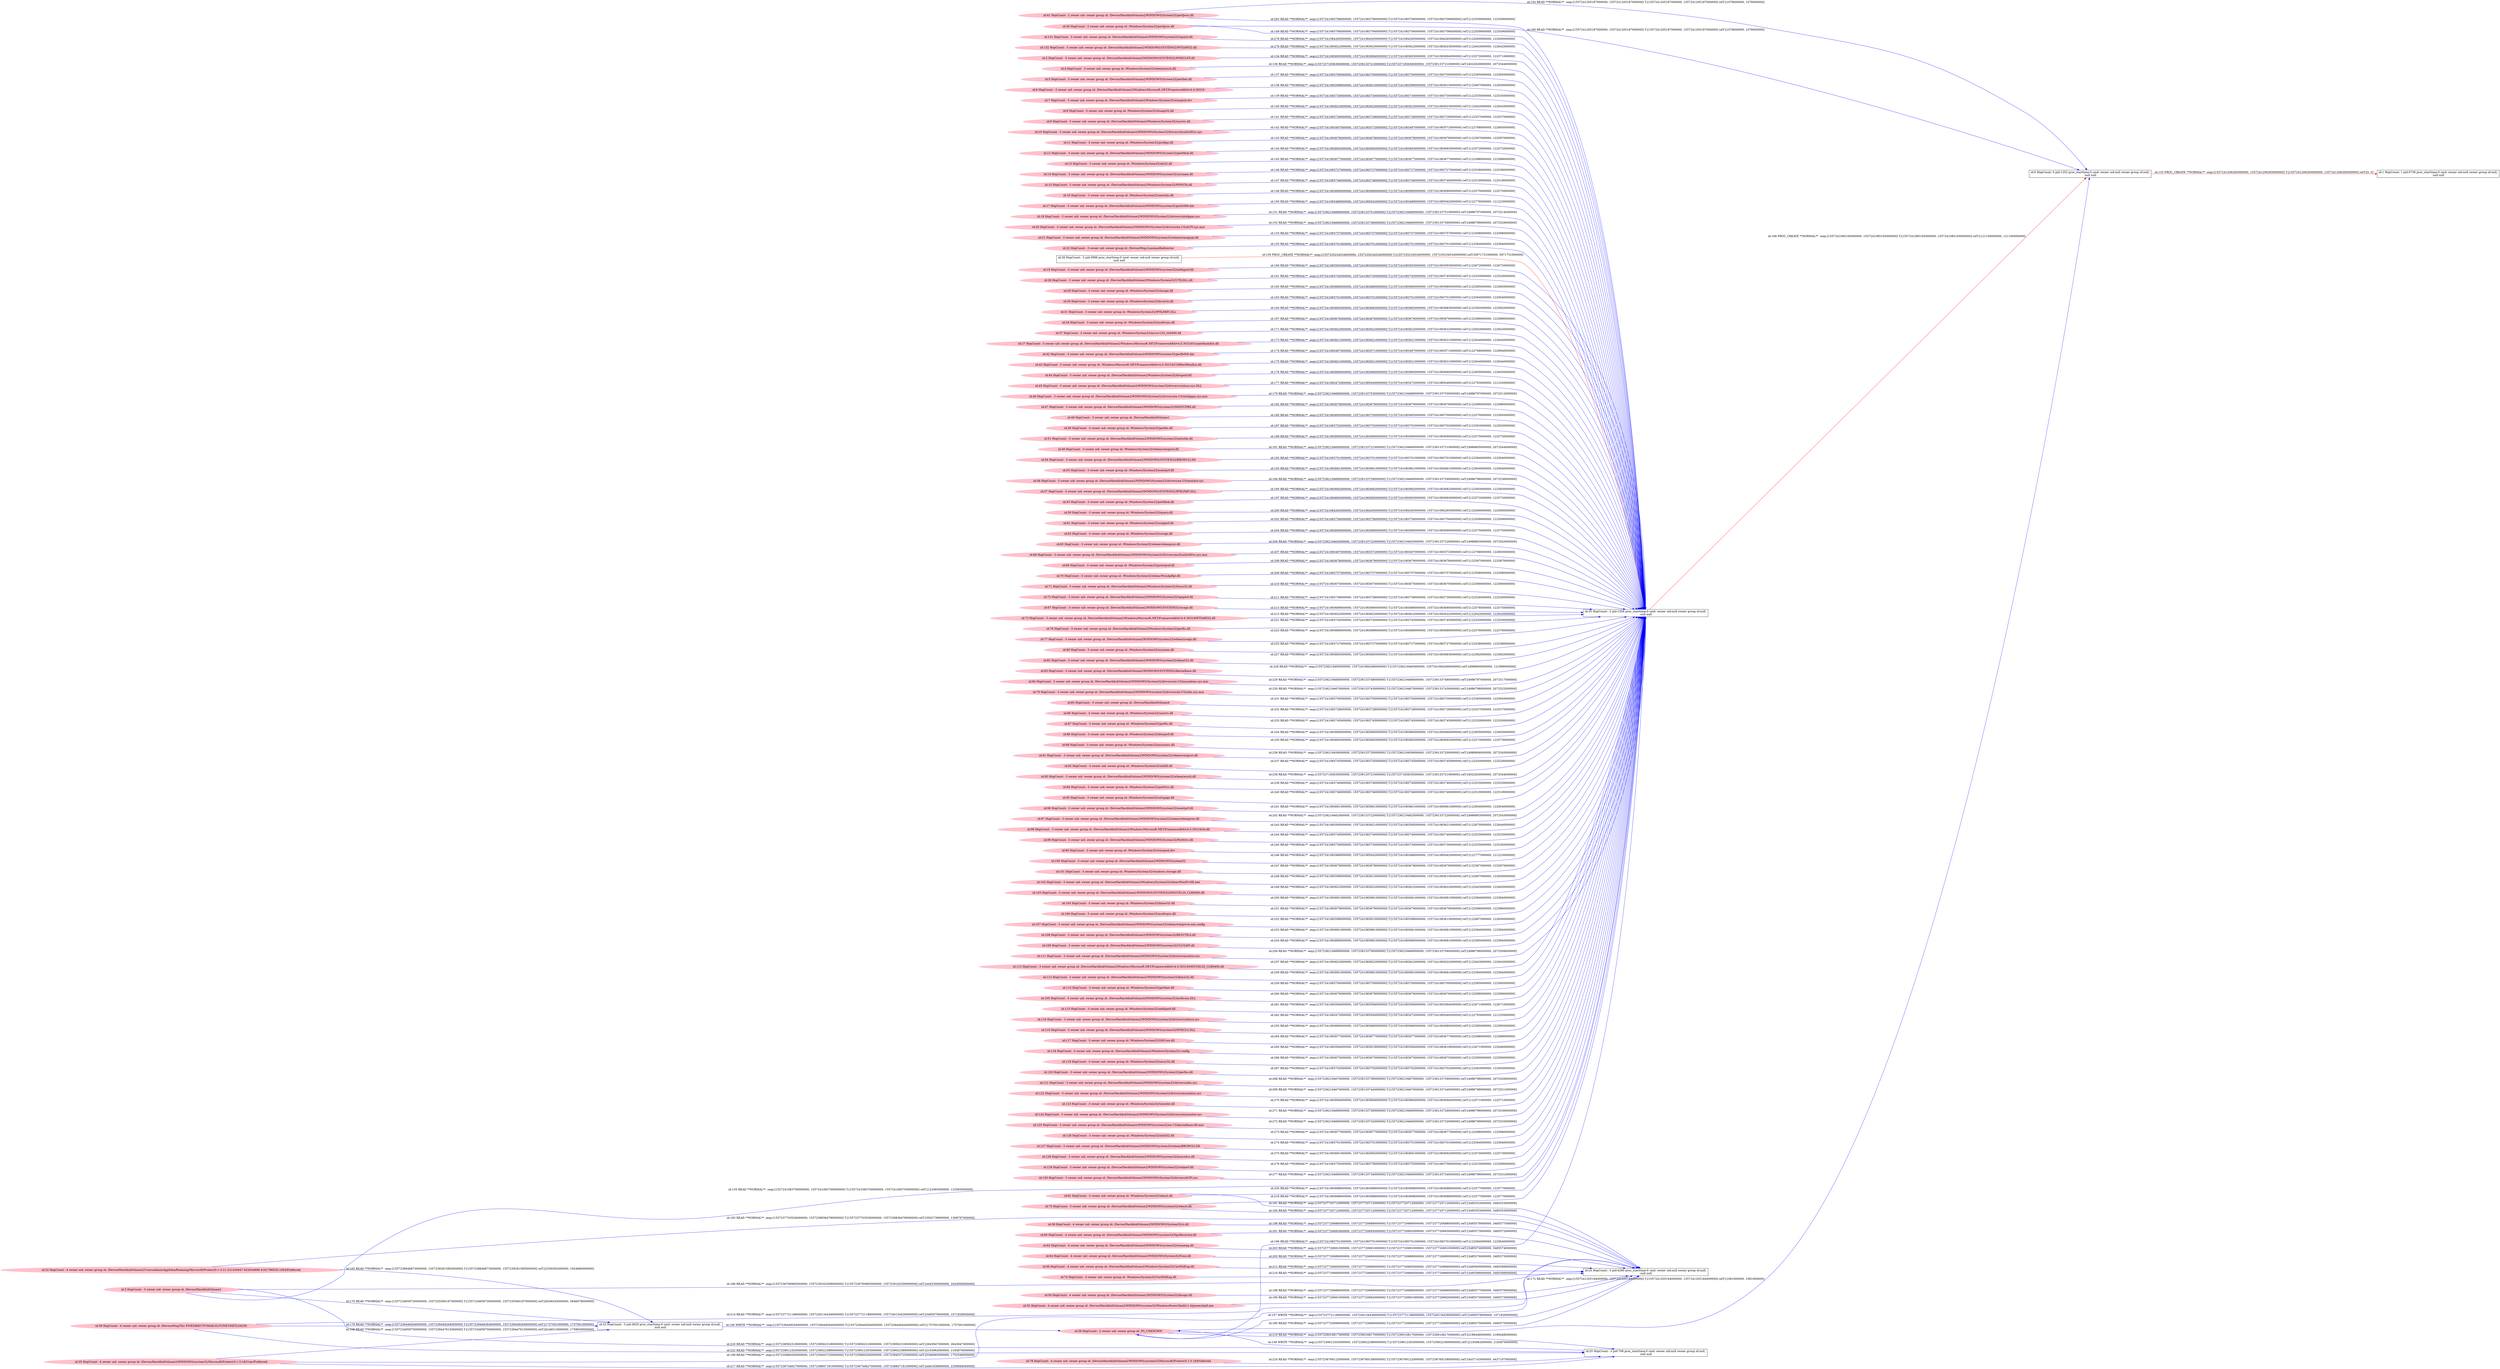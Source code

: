 digraph  {
rankdir=LR
"111"[color=pink,label="id:111 HopCount: -3 owner uid: owner group id: /Device/HarddiskVolume2/WINDOWS/System32/drivers/monitor.sys ", shape=oval,style=filled];
"33"[color=black,label="id:33 HopCount: -2 pid:1556 proc_starttime:0 cmd: owner uid:null owner group id:null,\n null null", shape=box,style=solid];
"111" -> "33" [id=256,__obj="READ"color=blue,label="id:256 READ **NORMAL**  seqs:[1557236219469000000, 1557239133756000000] T:[1557236219469000000, 1557239133756000000] relT:[4986796000000, 2072509000000]",style=solid];
"112"[color=pink,label="id:112 HopCount: -3 owner uid: owner group id: /Device/HarddiskVolume2/Windows/Microsoft.NET/Framework64/v4.0.30319/MSVCR120_CLR0400.dll ", shape=oval,style=filled];
"112" -> "33" [id=257,__obj="READ"color=blue,label="id:257 READ **NORMAL**  seqs:[1557241083622000000, 1557241083622000000] T:[1557241083622000000, 1557241083622000000] relT:[122643000000, 122643000000]",style=solid];
"113"[color=pink,label="id:113 HopCount: -3 owner uid: owner group id: /Device/HarddiskVolume2/WINDOWS/system32/ktmw32.dll ", shape=oval,style=filled];
"113" -> "33" [id=258,__obj="READ"color=blue,label="id:258 READ **NORMAL**  seqs:[1557241083681000000, 1557241083681000000] T:[1557241083681000000, 1557241083681000000] relT:[122584000000, 122584000000]",style=solid];
"114"[color=pink,label="id:114 HopCount: -3 owner uid: owner group id: /Windows/System32/perfnet.dll ", shape=oval,style=filled];
"114" -> "33" [id=259,__obj="READ"color=blue,label="id:259 READ **NORMAL**  seqs:[1557241083700000000, 1557241083700000000] T:[1557241083700000000, 1557241083700000000] relT:[122565000000, 122565000000]",style=solid];
"105"[color=pink,label="id:105 HopCount: -3 owner uid: owner group id: /Device/HarddiskVolume2/WINDOWS/system32/msdtcuiu.DLL ", shape=oval,style=filled];
"105" -> "33" [id=260,__obj="READ"color=blue,label="id:260 READ **NORMAL**  seqs:[1557241083676000000, 1557241083676000000] T:[1557241083676000000, 1557241083676000000] relT:[122589000000, 122589000000]",style=solid];
"115"[color=pink,label="id:115 HopCount: -3 owner uid: owner group id: /Windows/System32/netfxperf.dll ", shape=oval,style=filled];
"115" -> "33" [id=261,__obj="READ"color=blue,label="id:261 READ **NORMAL**  seqs:[1557241083594000000, 1557241083594000000] T:[1557241083594000000, 1557241083594000000] relT:[122671000000, 122671000000]",style=solid];
"116"[color=pink,label="id:116 HopCount: -3 owner uid: owner group id: /Device/HarddiskVolume2/WINDOWS/system32/drivers/vmbusr.sys ", shape=oval,style=filled];
"116" -> "33" [id=262,__obj="READ"color=blue,label="id:262 READ **NORMAL**  seqs:[1557241083472000000, 1557241085040000000] T:[1557241083472000000, 1557241085040000000] relT:[122793000000, 121225000000]",style=solid];
"41"[color=pink,label="id:41 HopCount: -2 owner uid: owner group id: /Device/HarddiskVolume2/WINDOWS/System32/perfproc.dll ", shape=oval,style=filled];
"41" -> "33" [id=263,__obj="READ"color=blue,label="id:263 READ **NORMAL**  seqs:[1557241083706000000, 1557241083706000000] T:[1557241083706000000, 1557241083706000000] relT:[122559000000, 122559000000]",style=solid];
"117"[color=pink,label="id:117 HopCount: -3 owner uid: owner group id: /Windows/System32/SHCore.dll ", shape=oval,style=filled];
"117" -> "33" [id=264,__obj="READ"color=blue,label="id:264 READ **NORMAL**  seqs:[1557241083677000000, 1557241083677000000] T:[1557241083677000000, 1557241083677000000] relT:[122588000000, 122588000000]",style=solid];
"118"[color=pink,label="id:118 HopCount: -3 owner uid: owner group id: /Device/HarddiskVolume2/Windows/System32/.config ", shape=oval,style=filled];
"118" -> "33" [id=265,__obj="READ"color=blue,label="id:265 READ **NORMAL**  seqs:[1557241083594000000, 1557241083619000000] T:[1557241083594000000, 1557241083619000000] relT:[122671000000, 122646000000]",style=solid];
"119"[color=pink,label="id:119 HopCount: -3 owner uid: owner group id: /Windows/System32/secur32.dll ", shape=oval,style=filled];
"119" -> "33" [id=266,__obj="READ"color=blue,label="id:266 READ **NORMAL**  seqs:[1557241083675000000, 1557241083675000000] T:[1557241083675000000, 1557241083675000000] relT:[122590000000, 122590000000]",style=solid];
"120"[color=pink,label="id:120 HopCount: -3 owner uid: owner group id: /Device/HarddiskVolume2/WINDOWS/System32/perfos.dll ", shape=oval,style=filled];
"120" -> "33" [id=267,__obj="READ"color=blue,label="id:267 READ **NORMAL**  seqs:[1557241083702000000, 1557241083702000000] T:[1557241083702000000, 1557241083702000000] relT:[122563000000, 122563000000]",style=solid];
"121"[color=pink,label="id:121 HopCount: -3 owner uid: owner group id: /Device/HarddiskVolume2/WINDOWS/system32/drivers/ndis.sys ", shape=oval,style=filled];
"121" -> "33" [id=268,__obj="READ"color=blue,label="id:268 READ **NORMAL**  seqs:[1557236219467000000, 1557239133739000000] T:[1557236219467000000, 1557239133739000000] relT:[4986798000000, 2072526000000]",style=solid];
"122"[color=pink,label="id:122 HopCount: -3 owner uid: owner group id: /Device/HarddiskVolume2/WINDOWS/System32/drivers/mssmbios.sys ", shape=oval,style=filled];
"122" -> "33" [id=269,__obj="READ"color=blue,label="id:269 READ **NORMAL**  seqs:[1557236219467000000, 1557239133744000000] T:[1557236219467000000, 1557239133744000000] relT:[4986798000000, 2072521000000]",style=solid];
"123"[color=pink,label="id:123 HopCount: -3 owner uid: owner group id: /Windows/System32/wmiclnt.dll ", shape=oval,style=filled];
"123" -> "33" [id=270,__obj="READ"color=blue,label="id:270 READ **NORMAL**  seqs:[1557241083694000000, 1557241083694000000] T:[1557241083694000000, 1557241083694000000] relT:[122571000000, 122571000000]",style=solid];
"124"[color=pink,label="id:124 HopCount: -3 owner uid: owner group id: /Device/HarddiskVolume2/WINDOWS/System32/drivers/en/monitor.sys ", shape=oval,style=filled];
"124" -> "33" [id=271,__obj="READ"color=blue,label="id:271 READ **NORMAL**  seqs:[1557236219469000000, 1557239133729000000] T:[1557236219469000000, 1557239133729000000] relT:[4986796000000, 2072536000000]",style=solid];
"125"[color=pink,label="id:125 HopCount: -3 owner uid: owner group id: /Device/HarddiskVolume2/WINDOWS/system32/en-US/kernelbase.dll.mui ", shape=oval,style=filled];
"125" -> "33" [id=272,__obj="READ"color=blue,label="id:272 READ **NORMAL**  seqs:[1557236219466000000, 1557239133732000000] T:[1557236219466000000, 1557239133732000000] relT:[4986799000000, 2072533000000]",style=solid];
"126"[color=pink,label="id:126 HopCount: -3 owner uid: owner group id: /Windows/System32/shell32.dll ", shape=oval,style=filled];
"126" -> "33" [id=273,__obj="READ"color=blue,label="id:273 READ **NORMAL**  seqs:[1557241083677000000, 1557241083677000000] T:[1557241083677000000, 1557241083677000000] relT:[122588000000, 122588000000]",style=solid];
"127"[color=pink,label="id:127 HopCount: -3 owner uid: owner group id: /Device/HarddiskVolume2/WINDOWS/system32/wbem/BROWCLI.Dll ", shape=oval,style=filled];
"127" -> "33" [id=274,__obj="READ"color=blue,label="id:274 READ **NORMAL**  seqs:[1557241083701000000, 1557241083701000000] T:[1557241083701000000, 1557241083701000000] relT:[122564000000, 122564000000]",style=solid];
"128"[color=pink,label="id:128 HopCount: -3 owner uid: owner group id: /Device/HarddiskVolume2/WINDOWS/system32/msscntrs.dll ", shape=oval,style=filled];
"128" -> "33" [id=275,__obj="READ"color=blue,label="id:275 READ **NORMAL**  seqs:[1557241083691000000, 1557241083692000000] T:[1557241083691000000, 1557241083692000000] relT:[122574000000, 122573000000]",style=solid];
"129"[color=pink,label="id:129 HopCount: -3 owner uid: owner group id: /Device/HarddiskVolume2/WINDOWS/system32/usbperf.dll ", shape=oval,style=filled];
"129" -> "33" [id=276,__obj="READ"color=blue,label="id:276 READ **NORMAL**  seqs:[1557241083755000000, 1557241083756000000] T:[1557241083755000000, 1557241083756000000] relT:[122510000000, 122509000000]",style=solid];
"130"[color=pink,label="id:130 HopCount: -3 owner uid: owner group id: /Device/HarddiskVolume2/WINDOWS/System32/drivers/ACPI.sys ", shape=oval,style=filled];
"130" -> "33" [id=277,__obj="READ"color=blue,label="id:277 READ **NORMAL**  seqs:[1557236219466000000, 1557239133734000000] T:[1557236219466000000, 1557239133734000000] relT:[4986799000000, 2072531000000]",style=solid];
"131"[color=pink,label="id:131 HopCount: -3 owner uid: owner group id: /Device/HarddiskVolume2/WINDOWS/system32/tquery.dll ", shape=oval,style=filled];
"131" -> "33" [id=278,__obj="READ"color=blue,label="id:278 READ **NORMAL**  seqs:[1557241084265000000, 1557241084265000000] T:[1557241084265000000, 1557241084265000000] relT:[122000000000, 122000000000]",style=solid];
"132"[color=pink,label="id:132 HopCount: -3 owner uid: owner group id: /Device/HarddiskVolume2/WINDOWS/SYSTEM32/WTSAPI32.dll ", shape=oval,style=filled];
"132" -> "33" [id=279,__obj="READ"color=blue,label="id:279 READ **NORMAL**  seqs:[1557241083622000000, 1557241083623000000] T:[1557241083622000000, 1557241083623000000] relT:[122643000000, 122642000000]",style=solid];
"0"[color=black,label="id:0 HopCount: 0 pid:1252 proc_starttime:0 cmd: owner uid:null owner group id:null,\n null null", shape=box,style=solid];
"1"[color=black,label="id:1 HopCount: 1 pid:5736 proc_starttime:0 cmd: owner uid:null owner group id:null,\n null null", shape=box,style=solid];
"0" -> "1" [id=133,__obj="PROC_CREATE"color=red,label="id:133 PROC_CREATE **NORMAL**  seqs:[1557241206265000000, 1557241206265000000] T:[1557241206265000000, 1557241206265000000] relT:[0, 0]",style=solid];
"2"[color=pink,label="id:2 HopCount: -3 owner uid: owner group id: /Device/HarddiskVolume2/WINDOWS/SYSTEM32/WMICLNT.dll ", shape=oval,style=filled];
"2" -> "33" [id=134,__obj="READ"color=blue,label="id:134 READ **NORMAL**  seqs:[1557241083693000000, 1557241083694000000] T:[1557241083693000000, 1557241083694000000] relT:[122572000000, 122571000000]",style=solid];
"3"[color=pink,label="id:3 HopCount: -3 owner uid: owner group id: /Device/HarddiskVolume2 ", shape=oval,style=filled];
"3" -> "33" [id=135,__obj="READ"color=blue,label="id:135 READ **NORMAL**  seqs:[1557241083700000000, 1557241083700000000] T:[1557241083700000000, 1557241083700000000] relT:[122565000000, 122565000000]",style=solid];
"4"[color=pink,label="id:4 HopCount: -3 owner uid: owner group id: /Windows/System32/wbem/esscli.dll ", shape=oval,style=filled];
"4" -> "33" [id=136,__obj="READ"color=blue,label="id:136 READ **NORMAL**  seqs:[1557237183636000000, 1557239133721000000] T:[1557237183636000000, 1557239133721000000] relT:[4022629000000, 2072544000000]",style=solid];
"5"[color=pink,label="id:5 HopCount: -3 owner uid: owner group id: /Device/HarddiskVolume2/WINDOWS/System32/perfnet.dll ", shape=oval,style=filled];
"5" -> "33" [id=137,__obj="READ"color=blue,label="id:137 READ **NORMAL**  seqs:[1557241083700000000, 1557241083700000000] T:[1557241083700000000, 1557241083700000000] relT:[122565000000, 122565000000]",style=solid];
"6"[color=pink,label="id:6 HopCount: -3 owner uid: owner group id: /Device/HarddiskVolume2/Windows/Microsoft.NET/Framework64/v4.0.30319 ", shape=oval,style=filled];
"6" -> "33" [id=138,__obj="READ"color=blue,label="id:138 READ **NORMAL**  seqs:[1557241083598000000, 1557241083615000000] T:[1557241083598000000, 1557241083615000000] relT:[122667000000, 122650000000]",style=solid];
"7"[color=pink,label="id:7 HopCount: -3 owner uid: owner group id: /Device/HarddiskVolume2/Windows/System32/winspool.drv ", shape=oval,style=filled];
"7" -> "33" [id=139,__obj="READ"color=blue,label="id:139 READ **NORMAL**  seqs:[1557241083730000000, 1557241083730000000] T:[1557241083730000000, 1557241083730000000] relT:[122535000000, 122535000000]",style=solid];
"8"[color=pink,label="id:8 HopCount: -3 owner uid: owner group id: /Windows/System32/wtsapi32.dll ", shape=oval,style=filled];
"8" -> "33" [id=140,__obj="READ"color=blue,label="id:140 READ **NORMAL**  seqs:[1557241083623000000, 1557241083623000000] T:[1557241083623000000, 1557241083623000000] relT:[122642000000, 122642000000]",style=solid];
"9"[color=pink,label="id:9 HopCount: -3 owner uid: owner group id: /Device/HarddiskVolume2/Windows/System32/rasctrs.dll ", shape=oval,style=filled];
"9" -> "33" [id=141,__obj="READ"color=blue,label="id:141 READ **NORMAL**  seqs:[1557241083728000000, 1557241083728000000] T:[1557241083728000000, 1557241083728000000] relT:[122537000000, 122537000000]",style=solid];
"10"[color=pink,label="id:10 HopCount: -3 owner uid: owner group id: /Device/HarddiskVolume2/WINDOWS/System32/Drivers/Synth3dVsc.sys ", shape=oval,style=filled];
"10" -> "33" [id=142,__obj="READ"color=blue,label="id:142 READ **NORMAL**  seqs:[1557241083497000000, 1557241083572000000] T:[1557241083497000000, 1557241083572000000] relT:[122768000000, 122693000000]",style=solid];
"11"[color=pink,label="id:11 HopCount: -3 owner uid: owner group id: /Windows/System32/profapi.dll ", shape=oval,style=filled];
"11" -> "33" [id=143,__obj="READ"color=blue,label="id:143 READ **NORMAL**  seqs:[1557241083678000000, 1557241083678000000] T:[1557241083678000000, 1557241083678000000] relT:[122587000000, 122587000000]",style=solid];
"12"[color=pink,label="id:12 HopCount: -3 owner uid: owner group id: /Device/HarddiskVolume2/WINDOWS/System32/perfdisk.dll ", shape=oval,style=filled];
"12" -> "33" [id=144,__obj="READ"color=blue,label="id:144 READ **NORMAL**  seqs:[1557241083693000000, 1557241083693000000] T:[1557241083693000000, 1557241083693000000] relT:[122572000000, 122572000000]",style=solid];
"13"[color=pink,label="id:13 HopCount: -3 owner uid: owner group id: /Windows/System32/ole32.dll ", shape=oval,style=filled];
"13" -> "33" [id=145,__obj="READ"color=blue,label="id:145 READ **NORMAL**  seqs:[1557241083677000000, 1557241083677000000] T:[1557241083677000000, 1557241083677000000] relT:[122588000000, 122588000000]",style=solid];
"14"[color=pink,label="id:14 HopCount: -3 owner uid: owner group id: /Device/HarddiskVolume2/WINDOWS/system32/sysmain.dll ", shape=oval,style=filled];
"14" -> "33" [id=146,__obj="READ"color=blue,label="id:146 READ **NORMAL**  seqs:[1557241083727000000, 1557241083727000000] T:[1557241083727000000, 1557241083727000000] relT:[122538000000, 122538000000]",style=solid];
"15"[color=pink,label="id:15 HopCount: -3 owner uid: owner group id: /Device/HarddiskVolume2/Windows/System32/WINSTA.dll ", shape=oval,style=filled];
"15" -> "33" [id=147,__obj="READ"color=blue,label="id:147 READ **NORMAL**  seqs:[1557241083746000000, 1557241083746000000] T:[1557241083746000000, 1557241083746000000] relT:[122519000000, 122519000000]",style=solid];
"16"[color=pink,label="id:16 HopCount: -3 owner uid: owner group id: /Windows/System32/netutils.dll ", shape=oval,style=filled];
"16" -> "33" [id=148,__obj="READ"color=blue,label="id:148 READ **NORMAL**  seqs:[1557241083690000000, 1557241083690000000] T:[1557241083690000000, 1557241083690000000] relT:[122575000000, 122575000000]",style=solid];
"36"[color=pink,label="id:36 HopCount: -2 owner uid: owner group id: /Windows/System32/perfproc.dll ", shape=oval,style=filled];
"36" -> "33" [id=149,__obj="READ"color=blue,label="id:149 READ **NORMAL**  seqs:[1557241083706000000, 1557241083706000000] T:[1557241083706000000, 1557241083706000000] relT:[122559000000, 122559000000]",style=solid];
"17"[color=pink,label="id:17 HopCount: -3 owner uid: owner group id: /Device/HarddiskVolume2/WINDOWS/system32/perfc009.dat ", shape=oval,style=filled];
"17" -> "33" [id=150,__obj="READ"color=blue,label="id:150 READ **NORMAL**  seqs:[1557241083489000000, 1557241085042000000] T:[1557241083489000000, 1557241085042000000] relT:[122776000000, 121223000000]",style=solid];
"18"[color=pink,label="id:18 HopCount: -3 owner uid: owner group id: /Device/HarddiskVolume2/WINDOWS/System32/drivers/intelppm.sys ", shape=oval,style=filled];
"18" -> "33" [id=151,__obj="READ"color=blue,label="id:151 READ **NORMAL**  seqs:[1557236219468000000, 1557239133751000000] T:[1557236219468000000, 1557239133751000000] relT:[4986797000000, 2072514000000]",style=solid];
"20"[color=pink,label="id:20 HopCount: -3 owner uid: owner group id: /Device/HarddiskVolume2/WINDOWS/System32/drivers/en-US/ACPI.sys.mui ", shape=oval,style=filled];
"20" -> "33" [id=152,__obj="READ"color=blue,label="id:152 READ **NORMAL**  seqs:[1557236219466000000, 1557239133736000000] T:[1557236219466000000, 1557239133736000000] relT:[4986799000000, 2072529000000]",style=solid];
"21"[color=pink,label="id:21 HopCount: -3 owner uid: owner group id: /Device/HarddiskVolume2/WINDOWS/system32/wbem/wmiaprpl.dll ", shape=oval,style=filled];
"21" -> "33" [id=153,__obj="READ"color=blue,label="id:153 READ **NORMAL**  seqs:[1557241083757000000, 1557241083757000000] T:[1557241083757000000, 1557241083757000000] relT:[122508000000, 122508000000]",style=solid];
"41" -> "0" [id=154,__obj="READ"color=blue,label="id:154 READ **NORMAL**  seqs:[1557241205187000000, 1557241205187000000] T:[1557241205187000000, 1557241205187000000] relT:[1078000000, 1078000000]",style=solid];
"22"[color=pink,label="id:22 HopCount: -3 owner uid: owner group id: /Device/Mup/;LanmanRedirector ", shape=oval,style=filled];
"22" -> "33" [id=155,__obj="READ"color=blue,label="id:155 READ **NORMAL**  seqs:[1557241083701000000, 1557241083701000000] T:[1557241083701000000, 1557241083701000000] relT:[122564000000, 122564000000]",style=solid];
"23"[color=black,label="id:23 HopCount: -3 pid:4920 proc_starttime:0 cmd: owner uid:null owner group id:null,\n null null", shape=box,style=solid];
"38"[color=pink,label="id:38 HopCount: -2 owner uid: owner group id: /FI_UNKNOWN ", shape=oval,style=filled];
"23" -> "38" [id=156,__obj="WRITE"color=blue,label="id:156 WRITE **NORMAL**  seqs:[1557239449264000000, 1557239449264000000] T:[1557239449264000000, 1557239449264000000] relT:[1757001000000, 1757001000000]",style=solid];
"24"[color=black,label="id:24 HopCount: -3 pid:4280 proc_starttime:0 cmd: owner uid:null owner group id:null,\n null null", shape=box,style=solid];
"24" -> "38" [id=157,__obj="WRITE"color=blue,label="id:157 WRITE **NORMAL**  seqs:[1557237721186000000, 1557240134436000000] T:[1557237721186000000, 1557240134436000000] relT:[3485079000000, 1071829000000]",style=solid];
"25"[color=black,label="id:25 HopCount: -3 pid:708 proc_starttime:0 cmd: owner uid:null owner group id:null,\n null null", shape=box,style=solid];
"25" -> "38" [id=158,__obj="WRITE"color=blue,label="id:158 WRITE **NORMAL**  seqs:[1557239012303000000, 1557239022389000000] T:[1557239012303000000, 1557239022389000000] relT:[2193962000000, 2183876000000]",style=solid];
"26"[color=black,label="id:26 HopCount: -3 pid:3996 proc_starttime:0 cmd: owner uid:null owner group id:null,\n null null", shape=box,style=solid];
"26" -> "33" [id=159,__obj="PROC_CREATE"color=red,label="id:159 PROC_CREATE **NORMAL**  seqs:[1557235234534000000, 1557235234534000000] T:[1557235234534000000, 1557235234534000000] relT:[5971731000000, 5971731000000]",style=solid];
"19"[color=pink,label="id:19 HopCount: -3 owner uid: owner group id: /Device/HarddiskVolume2/WINDOWS/system32/netfxperf.dll ", shape=oval,style=filled];
"19" -> "33" [id=160,__obj="READ"color=blue,label="id:160 READ **NORMAL**  seqs:[1557241083593000000, 1557241083593000000] T:[1557241083593000000, 1557241083593000000] relT:[122672000000, 122672000000]",style=solid];
"28"[color=pink,label="id:28 HopCount: -3 owner uid: owner group id: /Device/HarddiskVolume2/Windows/System32/UTILDLL.dll ", shape=oval,style=filled];
"28" -> "33" [id=161,__obj="READ"color=blue,label="id:161 READ **NORMAL**  seqs:[1557241083745000000, 1557241083745000000] T:[1557241083745000000, 1557241083745000000] relT:[122520000000, 122520000000]",style=solid];
"29"[color=pink,label="id:29 HopCount: -3 owner uid: owner group id: /Windows/System32/clusapi.dll ", shape=oval,style=filled];
"29" -> "33" [id=162,__obj="READ"color=blue,label="id:162 READ **NORMAL**  seqs:[1557241083680000000, 1557241083680000000] T:[1557241083680000000, 1557241083680000000] relT:[122585000000, 122585000000]",style=solid];
"30"[color=pink,label="id:30 HopCount: -3 owner uid: owner group id: /Windows/System32/browcli.dll ", shape=oval,style=filled];
"30" -> "33" [id=163,__obj="READ"color=blue,label="id:163 READ **NORMAL**  seqs:[1557241083701000000, 1557241083701000000] T:[1557241083701000000, 1557241083701000000] relT:[122564000000, 122564000000]",style=solid];
"31"[color=pink,label="id:31 HopCount: -3 owner uid: owner group id: /Windows/System32/IPHLPAPI.DLL ", shape=oval,style=filled];
"31" -> "33" [id=164,__obj="READ"color=blue,label="id:164 READ **NORMAL**  seqs:[1557241083683000000, 1557241083683000000] T:[1557241083683000000, 1557241083683000000] relT:[122582000000, 122582000000]",style=solid];
"32"[color=pink,label="id:32 HopCount: -4 owner uid: owner group id: /Device/HarddiskVolume2/Users/admin/AppData/Roaming/Microsoft/Protect/S-1-5-21-231540947-922634896-4161786520-1004/Preferred ", shape=oval,style=filled];
"32" -> "23" [id=165,__obj="READ"color=blue,label="id:165 READ **NORMAL**  seqs:[1557238846873000000, 1557239281585000000] T:[1557238846873000000, 1557239281585000000] relT:[2359392000000, 1924680000000]",style=solid];
"33" -> "0" [id=166,__obj="PROC_CREATE"color=red,label="id:166 PROC_CREATE **NORMAL**  seqs:[1557241085165000000, 1557241085165000000] T:[1557241085165000000, 1557241085165000000] relT:[121100000000, 121100000000]",style=solid];
"34"[color=pink,label="id:34 HopCount: -3 owner uid: owner group id: /Windows/System32/msdtcuiu.dll ", shape=oval,style=filled];
"34" -> "33" [id=167,__obj="READ"color=blue,label="id:167 READ **NORMAL**  seqs:[1557241083676000000, 1557241083676000000] T:[1557241083676000000, 1557241083676000000] relT:[122589000000, 122589000000]",style=solid];
"35"[color=pink,label="id:35 HopCount: -4 owner uid: owner group id: /Device/HarddiskVolume2/WINDOWS/system32/Microsoft/Protect/S-1-5-18/User/Preferred ", shape=oval,style=filled];
"35" -> "23" [id=168,__obj="READ"color=blue,label="id:168 READ **NORMAL**  seqs:[1557234959750000000, 1557239447615000000] T:[1557234959750000000, 1557239447615000000] relT:[6246515000000, 1758650000000]",style=solid];
"36" -> "0" [id=169,__obj="READ"color=blue,label="id:169 READ **NORMAL**  seqs:[1557241205187000000, 1557241205187000000] T:[1557241205187000000, 1557241205187000000] relT:[1078000000, 1078000000]",style=solid];
"3" -> "23" [id=170,__obj="READ"color=blue,label="id:170 READ **NORMAL**  seqs:[1557234659720000000, 1557235560187000000] T:[1557234659720000000, 1557235560187000000] relT:[6546545000000, 5646078000000]",style=solid];
"37"[color=pink,label="id:37 HopCount: -3 owner uid: owner group id: /Windows/System32/msvcr120_clr0400.dll ", shape=oval,style=filled];
"37" -> "33" [id=171,__obj="READ"color=blue,label="id:171 READ **NORMAL**  seqs:[1557241083622000000, 1557241083622000000] T:[1557241083622000000, 1557241083622000000] relT:[122643000000, 122643000000]",style=solid];
"38" -> "0" [id=172,__obj="READ"color=blue,label="id:172 READ **NORMAL**  seqs:[1557241205184000000, 1557241205184000000] T:[1557241205184000000, 1557241205184000000] relT:[1081000000, 1081000000]",style=solid];
"27"[color=pink,label="id:27 HopCount: -3 owner uid: owner group id: /Device/HarddiskVolume2/Windows/Microsoft.NET/Framework64/v4.0.30319/CorperfmonExt.dll ", shape=oval,style=filled];
"27" -> "33" [id=173,__obj="READ"color=blue,label="id:173 READ **NORMAL**  seqs:[1557241083621000000, 1557241083621000000] T:[1557241083621000000, 1557241083621000000] relT:[122644000000, 122644000000]",style=solid];
"42"[color=pink,label="id:42 HopCount: -3 owner uid: owner group id: /Device/HarddiskVolume2/WINDOWS/system32/perfh009.dat ", shape=oval,style=filled];
"42" -> "33" [id=174,__obj="READ"color=blue,label="id:174 READ **NORMAL**  seqs:[1557241083497000000, 1557241083571000000] T:[1557241083497000000, 1557241083571000000] relT:[122768000000, 122694000000]",style=solid];
"43"[color=pink,label="id:43 HopCount: -3 owner uid: owner group id: /Windows/Microsoft.NET/Framework64/v4.0.30319/CORPerfMonExt.dll ", shape=oval,style=filled];
"43" -> "33" [id=175,__obj="READ"color=blue,label="id:175 READ **NORMAL**  seqs:[1557241083621000000, 1557241083621000000] T:[1557241083621000000, 1557241083621000000] relT:[122644000000, 122644000000]",style=solid];
"44"[color=pink,label="id:44 HopCount: -3 owner uid: owner group id: /Device/HarddiskVolume2/Windows/System32/bitsperf.dll ", shape=oval,style=filled];
"44" -> "33" [id=176,__obj="READ"color=blue,label="id:176 READ **NORMAL**  seqs:[1557241083660000000, 1557241083660000000] T:[1557241083660000000, 1557241083660000000] relT:[122605000000, 122605000000]",style=solid];
"45"[color=pink,label="id:45 HopCount: -3 owner uid: owner group id: /Device/HarddiskVolume2/WINDOWS/system32/drivers/vmbusr.sys.DLL ", shape=oval,style=filled];
"45" -> "33" [id=177,__obj="READ"color=blue,label="id:177 READ **NORMAL**  seqs:[1557241083472000000, 1557241085040000000] T:[1557241083472000000, 1557241085040000000] relT:[122793000000, 121225000000]",style=solid];
"39"[color=pink,label="id:39 HopCount: -4 owner uid: owner group id: /Device/Mup/TA1-FIVEDIRECTI*/MAILSLOT/NET/NETLOGON ", shape=oval,style=filled];
"39" -> "23" [id=178,__obj="READ"color=blue,label="id:178 READ **NORMAL**  seqs:[1557239449264000000, 1557239449264000000] T:[1557239449264000000, 1557239449264000000] relT:[1757001000000, 1757001000000]",style=solid];
"40"[color=pink,label="id:40 HopCount: -3 owner uid: owner group id: /Device/HarddiskVolume2/WINDOWS/System32/drivers/en-US/intelppm.sys.mui ", shape=oval,style=filled];
"40" -> "33" [id=179,__obj="READ"color=blue,label="id:179 READ **NORMAL**  seqs:[1557236219468000000, 1557239133753000000] T:[1557236219468000000, 1557239133753000000] relT:[4986797000000, 2072512000000]",style=solid];
"38" -> "24" [id=180,__obj="READ"color=blue,label="id:180 READ **NORMAL**  seqs:[1557237725690000000, 1557237725690000000] T:[1557237725690000000, 1557237725690000000] relT:[3480575000000, 3480575000000]",style=solid];
"81"[color=pink,label="id:81 HopCount: -3 owner uid: owner group id: /Windows/System32/wkscli.dll ", shape=oval,style=filled];
"81" -> "24" [id=181,__obj="READ"color=blue,label="id:181 READ **NORMAL**  seqs:[1557237720712000000, 1557237720712000000] T:[1557237720712000000, 1557237720712000000] relT:[3485553000000, 3485553000000]",style=solid];
"47"[color=pink,label="id:47 HopCount: -3 owner uid: owner group id: /Device/HarddiskVolume2/WINDOWS/system32/MSDTCPRX.dll ", shape=oval,style=filled];
"47" -> "33" [id=182,__obj="READ"color=blue,label="id:182 READ **NORMAL**  seqs:[1557241083679000000, 1557241083679000000] T:[1557241083679000000, 1557241083679000000] relT:[122586000000, 122586000000]",style=solid];
"32" -> "24" [id=183,__obj="READ"color=blue,label="id:183 READ **NORMAL**  seqs:[1557237703526000000, 1557239836478000000] T:[1557237703526000000, 1557239836478000000] relT:[3502739000000, 1369787000000]",style=solid];
"75"[color=pink,label="id:75 HopCount: -3 owner uid: owner group id: /Device/HarddiskVolume2/WINDOWS/system32/wkscli.dll ", shape=oval,style=filled];
"75" -> "24" [id=184,__obj="READ"color=blue,label="id:184 READ **NORMAL**  seqs:[1557237720712000000, 1557237720712000000] T:[1557237720712000000, 1557237720712000000] relT:[3485553000000, 3485553000000]",style=solid];
"48"[color=pink,label="id:48 HopCount: -3 owner uid: owner group id: /Device/HarddiskVolume1 ", shape=oval,style=filled];
"48" -> "33" [id=185,__obj="READ"color=blue,label="id:185 READ **NORMAL**  seqs:[1557241083695000000, 1557241083700000000] T:[1557241083695000000, 1557241083700000000] relT:[122570000000, 122565000000]",style=solid];
"3" -> "24" [id=186,__obj="READ"color=blue,label="id:186 READ **NORMAL**  seqs:[1557236760965000000, 1557239162309000000] T:[1557236760965000000, 1557239162309000000] relT:[4445300000000, 2043956000000]",style=solid];
"49"[color=pink,label="id:49 HopCount: -3 owner uid: owner group id: /Windows/System32/perfos.dll ", shape=oval,style=filled];
"49" -> "33" [id=187,__obj="READ"color=blue,label="id:187 READ **NORMAL**  seqs:[1557241083702000000, 1557241083702000000] T:[1557241083702000000, 1557241083702000000] relT:[122563000000, 122563000000]",style=solid];
"50"[color=pink,label="id:50 HopCount: -4 owner uid: owner group id: /Device/HarddiskVolume2/WINDOWS/System32/dnsapi.dll ", shape=oval,style=filled];
"50" -> "24" [id=188,__obj="READ"color=blue,label="id:188 READ **NORMAL**  seqs:[1557237720688000000, 1557237720689000000] T:[1557237720688000000, 1557237720689000000] relT:[3485577000000, 3485576000000]",style=solid];
"51"[color=pink,label="id:51 HopCount: -3 owner uid: owner group id: /Device/HarddiskVolume2/WINDOWS/system32/netutils.dll ", shape=oval,style=filled];
"51" -> "33" [id=189,__obj="READ"color=blue,label="id:189 READ **NORMAL**  seqs:[1557241083690000000, 1557241083690000000] T:[1557241083690000000, 1557241083690000000] relT:[122575000000, 122575000000]",style=solid];
"52"[color=pink,label="id:52 HopCount: -4 owner uid: owner group id: /Device/HarddiskVolume2/WINDOWS/system32/WindowsPowerShell/v1.0/powershell.exe ", shape=oval,style=filled];
"52" -> "24" [id=190,__obj="READ"color=blue,label="id:190 READ **NORMAL**  seqs:[1557237720691000000, 1557237720692000000] T:[1557237720691000000, 1557237720692000000] relT:[3485574000000, 3485573000000]",style=solid];
"46"[color=pink,label="id:46 HopCount: -3 owner uid: owner group id: /Windows/System32/wbem/wmiprov.dll ", shape=oval,style=filled];
"46" -> "33" [id=191,__obj="READ"color=blue,label="id:191 READ **NORMAL**  seqs:[1557236219460000000, 1557239133721000000] T:[1557236219460000000, 1557239133721000000] relT:[4986805000000, 2072544000000]",style=solid];
"54"[color=pink,label="id:54 HopCount: -3 owner uid: owner group id: /Device/HarddiskVolume2/WINDOWS/SYSTEM32/BROWCLI.Dll ", shape=oval,style=filled];
"54" -> "33" [id=192,__obj="READ"color=blue,label="id:192 READ **NORMAL**  seqs:[1557241083701000000, 1557241083701000000] T:[1557241083701000000, 1557241083701000000] relT:[122564000000, 122564000000]",style=solid];
"55"[color=pink,label="id:55 HopCount: -3 owner uid: owner group id: /Windows/System32/esentprf.dll ", shape=oval,style=filled];
"55" -> "33" [id=193,__obj="READ"color=blue,label="id:193 READ **NORMAL**  seqs:[1557241083661000000, 1557241083661000000] T:[1557241083661000000, 1557241083661000000] relT:[122604000000, 122604000000]",style=solid];
"56"[color=pink,label="id:56 HopCount: -3 owner uid: owner group id: /Device/HarddiskVolume2/WINDOWS/System32/drivers/en-US/monitor.sys ", shape=oval,style=filled];
"56" -> "33" [id=194,__obj="READ"color=blue,label="id:194 READ **NORMAL**  seqs:[1557236219469000000, 1557239133729000000] T:[1557236219469000000, 1557239133729000000] relT:[4986796000000, 2072536000000]",style=solid];
"57"[color=pink,label="id:57 HopCount: -3 owner uid: owner group id: /Device/HarddiskVolume2/WINDOWS/SYSTEM32/IPHLPAPI.DLL ", shape=oval,style=filled];
"57" -> "33" [id=195,__obj="READ"color=blue,label="id:195 READ **NORMAL**  seqs:[1557241083682000000, 1557241083682000000] T:[1557241083682000000, 1557241083682000000] relT:[122583000000, 122583000000]",style=solid];
"38" -> "33" [id=196,__obj="READ"color=blue,label="id:196 READ **NORMAL**  seqs:[1557241083701000000, 1557241083701000000] T:[1557241083701000000, 1557241083701000000] relT:[122564000000, 122564000000]",style=solid];
"53"[color=pink,label="id:53 HopCount: -3 owner uid: owner group id: /Windows/System32/perfdisk.dll ", shape=oval,style=filled];
"53" -> "33" [id=197,__obj="READ"color=blue,label="id:197 READ **NORMAL**  seqs:[1557241083693000000, 1557241083693000000] T:[1557241083693000000, 1557241083693000000] relT:[122572000000, 122572000000]",style=solid];
"58"[color=pink,label="id:58 HopCount: -4 owner uid: owner group id: /Device/HarddiskVolume2/WINDOWS/System32/ci.dll ", shape=oval,style=filled];
"58" -> "24" [id=198,__obj="READ"color=blue,label="id:198 READ **NORMAL**  seqs:[1557237720686000000, 1557237720688000000] T:[1557237720686000000, 1557237720688000000] relT:[3485579000000, 3485577000000]",style=solid];
"35" -> "24" [id=199,__obj="READ"color=blue,label="id:199 READ **NORMAL**  seqs:[1557235860200000000, 1557239453725000000] T:[1557235860200000000, 1557239453725000000] relT:[5346065000000, 1752540000000]",style=solid];
"59"[color=pink,label="id:59 HopCount: -3 owner uid: owner group id: /Windows/System32/tquery.dll ", shape=oval,style=filled];
"59" -> "33" [id=200,__obj="READ"color=blue,label="id:200 READ **NORMAL**  seqs:[1557241084265000000, 1557241084265000000] T:[1557241084265000000, 1557241084265000000] relT:[122000000000, 122000000000]",style=solid];
"60"[color=pink,label="id:60 HopCount: -4 owner uid: owner group id: /Device/HarddiskVolume2/WINDOWS/system32/NgcRecovery.dll ", shape=oval,style=filled];
"60" -> "24" [id=201,__obj="READ"color=blue,label="id:201 READ **NORMAL**  seqs:[1557237720692000000, 1557237720693000000] T:[1557237720692000000, 1557237720693000000] relT:[3485573000000, 3485572000000]",style=solid];
"61"[color=pink,label="id:61 HopCount: -3 owner uid: owner group id: /Windows/System32/usbperf.dll ", shape=oval,style=filled];
"61" -> "33" [id=202,__obj="READ"color=blue,label="id:202 READ **NORMAL**  seqs:[1557241083756000000, 1557241083756000000] T:[1557241083756000000, 1557241083756000000] relT:[122509000000, 122509000000]",style=solid];
"62"[color=pink,label="id:62 HopCount: -4 owner uid: owner group id: /Device/HarddiskVolume2/WINDOWS/system32/wuaueng.dll ", shape=oval,style=filled];
"62" -> "24" [id=203,__obj="READ"color=blue,label="id:203 READ **NORMAL**  seqs:[1557237720691000000, 1557237720691000000] T:[1557237720691000000, 1557237720691000000] relT:[3485574000000, 3485574000000]",style=solid];
"63"[color=pink,label="id:63 HopCount: -3 owner uid: owner group id: /Windows/System32/cscapi.dll ", shape=oval,style=filled];
"63" -> "33" [id=204,__obj="READ"color=blue,label="id:204 READ **NORMAL**  seqs:[1557241083690000000, 1557241083690000000] T:[1557241083690000000, 1557241083690000000] relT:[122575000000, 122575000000]",style=solid];
"64"[color=pink,label="id:64 HopCount: -4 owner uid: owner group id: /Device/HarddiskVolume2/WINDOWS/System32/fveui.dll ", shape=oval,style=filled];
"64" -> "24" [id=205,__obj="READ"color=blue,label="id:205 READ **NORMAL**  seqs:[1557237720689000000, 1557237720690000000] T:[1557237720689000000, 1557237720690000000] relT:[3485576000000, 3485575000000]",style=solid];
"65"[color=pink,label="id:65 HopCount: -3 owner uid: owner group id: /Windows/System32/wbem/wbemprox.dll ", shape=oval,style=filled];
"65" -> "33" [id=206,__obj="READ"color=blue,label="id:206 READ **NORMAL**  seqs:[1557236219462000000, 1557239133722000000] T:[1557236219462000000, 1557239133722000000] relT:[4986803000000, 2072543000000]",style=solid];
"68"[color=pink,label="id:68 HopCount: -3 owner uid: owner group id: /Device/HarddiskVolume2/WINDOWS/System32/Drivers/en/Synth3dVsc.sys.mui ", shape=oval,style=filled];
"68" -> "33" [id=207,__obj="READ"color=blue,label="id:207 READ **NORMAL**  seqs:[1557241083497000000, 1557241083572000000] T:[1557241083497000000, 1557241083572000000] relT:[122768000000, 122693000000]",style=solid];
"69"[color=pink,label="id:69 HopCount: -3 owner uid: owner group id: /Windows/System32/powrprof.dll ", shape=oval,style=filled];
"69" -> "33" [id=208,__obj="READ"color=blue,label="id:208 READ **NORMAL**  seqs:[1557241083678000000, 1557241083678000000] T:[1557241083678000000, 1557241083678000000] relT:[122587000000, 122587000000]",style=solid];
"70"[color=pink,label="id:70 HopCount: -3 owner uid: owner group id: /Windows/System32/wbem/WmiApRpl.dll ", shape=oval,style=filled];
"70" -> "33" [id=209,__obj="READ"color=blue,label="id:209 READ **NORMAL**  seqs:[1557241083757000000, 1557241083757000000] T:[1557241083757000000, 1557241083757000000] relT:[122508000000, 122508000000]",style=solid];
"71"[color=pink,label="id:71 HopCount: -3 owner uid: owner group id: /Device/HarddiskVolume2/Windows/System32/Secur32.dll ", shape=oval,style=filled];
"71" -> "33" [id=210,__obj="READ"color=blue,label="id:210 READ **NORMAL**  seqs:[1557241083675000000, 1557241083675000000] T:[1557241083675000000, 1557241083675000000] relT:[122590000000, 122590000000]",style=solid];
"72"[color=pink,label="id:72 HopCount: -3 owner uid: owner group id: /Device/HarddiskVolume2/WINDOWS/System32/tapiperf.dll ", shape=oval,style=filled];
"72" -> "33" [id=211,__obj="READ"color=blue,label="id:211 READ **NORMAL**  seqs:[1557241083739000000, 1557241083739000000] T:[1557241083739000000, 1557241083739000000] relT:[122526000000, 122526000000]",style=solid];
"66"[color=pink,label="id:66 HopCount: -4 owner uid: owner group id: /Device/HarddiskVolume2/Windows/System32/CertPolEng.dll ", shape=oval,style=filled];
"66" -> "24" [id=212,__obj="READ"color=blue,label="id:212 READ **NORMAL**  seqs:[1557237720665000000, 1557237720666000000] T:[1557237720665000000, 1557237720666000000] relT:[3485600000000, 3485599000000]",style=solid];
"67"[color=pink,label="id:67 HopCount: -3 owner uid: owner group id: /Device/HarddiskVolume2/WINDOWS/SYSTEM32/cscapi.dll ", shape=oval,style=filled];
"67" -> "33" [id=213,__obj="READ"color=blue,label="id:213 READ **NORMAL**  seqs:[1557241083689000000, 1557241083690000000] T:[1557241083689000000, 1557241083690000000] relT:[122576000000, 122575000000]",style=solid];
"39" -> "24" [id=214,__obj="READ"color=blue,label="id:214 READ **NORMAL**  seqs:[1557237721186000000, 1557240134436000000] T:[1557237721186000000, 1557240134436000000] relT:[3485079000000, 1071829000000]",style=solid];
"73"[color=pink,label="id:73 HopCount: -3 owner uid: owner group id: /Device/HarddiskVolume2/Windows/Microsoft.NET/Framework64/v4.0.30319/WTSAPI32.dll ", shape=oval,style=filled];
"73" -> "33" [id=215,__obj="READ"color=blue,label="id:215 READ **NORMAL**  seqs:[1557241083622000000, 1557241083622000000] T:[1557241083622000000, 1557241083622000000] relT:[122643000000, 122643000000]",style=solid];
"74"[color=pink,label="id:74 HopCount: -4 owner uid: owner group id: /Windows/System32/CertPolEng.dll ", shape=oval,style=filled];
"74" -> "24" [id=216,__obj="READ"color=blue,label="id:216 READ **NORMAL**  seqs:[1557237720666000000, 1557237720666000000] T:[1557237720666000000, 1557237720666000000] relT:[3485599000000, 3485599000000]",style=solid];
"35" -> "25" [id=217,__obj="READ"color=blue,label="id:217 READ **NORMAL**  seqs:[1557236744627000000, 1557238847181000000] T:[1557236744627000000, 1557238847181000000] relT:[4461638000000, 2359084000000]",style=solid];
"75" -> "33" [id=218,__obj="READ"color=blue,label="id:218 READ **NORMAL**  seqs:[1557241083688000000, 1557241083688000000] T:[1557241083688000000, 1557241083688000000] relT:[122577000000, 122577000000]",style=solid];
"38" -> "25" [id=219,__obj="READ"color=blue,label="id:219 READ **NORMAL**  seqs:[1557239016817000000, 1557239016817000000] T:[1557239016817000000, 1557239016817000000] relT:[2189448000000, 2189448000000]",style=solid];
"3" -> "25" [id=220,__obj="READ"color=blue,label="id:220 READ **NORMAL**  seqs:[1557238562318000000, 1557238562318000000] T:[1557238562318000000, 1557238562318000000] relT:[2643947000000, 2643947000000]",style=solid];
"76"[color=pink,label="id:76 HopCount: -3 owner uid: owner group id: /Device/HarddiskVolume2/Windows/System32/perfts.dll ", shape=oval,style=filled];
"76" -> "33" [id=221,__obj="READ"color=blue,label="id:221 READ **NORMAL**  seqs:[1557241083745000000, 1557241083745000000] T:[1557241083745000000, 1557241083745000000] relT:[122520000000, 122520000000]",style=solid];
"39" -> "25" [id=222,__obj="READ"color=blue,label="id:222 READ **NORMAL**  seqs:[1557239012303000000, 1557239022389000000] T:[1557239012303000000, 1557239022389000000] relT:[2193962000000, 2183876000000]",style=solid];
"77"[color=pink,label="id:77 HopCount: -3 owner uid: owner group id: /Device/HarddiskVolume2/WINDOWS/system32/wbem/cscapi.dll ", shape=oval,style=filled];
"77" -> "33" [id=223,__obj="READ"color=blue,label="id:223 READ **NORMAL**  seqs:[1557241083689000000, 1557241083689000000] T:[1557241083689000000, 1557241083689000000] relT:[122576000000, 122576000000]",style=solid];
"78"[color=pink,label="id:78 HopCount: -4 owner uid: owner group id: /Device/HarddiskVolume2/WINDOWS/system32/Microsoft/Protect/S-1-5-18/Preferred ", shape=oval,style=filled];
"78" -> "25" [id=224,__obj="READ"color=blue,label="id:224 READ **NORMAL**  seqs:[1557236769122000000, 1557236769158000000] T:[1557236769122000000, 1557236769158000000] relT:[4437143000000, 4437107000000]",style=solid];
"80"[color=pink,label="id:80 HopCount: -3 owner uid: owner group id: /Windows/System32/sysmain.dll ", shape=oval,style=filled];
"80" -> "33" [id=225,__obj="READ"color=blue,label="id:225 READ **NORMAL**  seqs:[1557241083727000000, 1557241083727000000] T:[1557241083727000000, 1557241083727000000] relT:[122538000000, 122538000000]",style=solid];
"81" -> "33" [id=226,__obj="READ"color=blue,label="id:226 READ **NORMAL**  seqs:[1557241083688000000, 1557241083688000000] T:[1557241083688000000, 1557241083688000000] relT:[122577000000, 122577000000]",style=solid];
"82"[color=pink,label="id:82 HopCount: -3 owner uid: owner group id: /Device/HarddiskVolume2/WINDOWS/system32/oleaut32.dll ", shape=oval,style=filled];
"82" -> "33" [id=227,__obj="READ"color=blue,label="id:227 READ **NORMAL**  seqs:[1557241083683000000, 1557241083683000000] T:[1557241083683000000, 1557241083683000000] relT:[122582000000, 122582000000]",style=solid];
"83"[color=pink,label="id:83 HopCount: -3 owner uid: owner group id: /Device/HarddiskVolume2/WINDOWS/SYSTEM32/kernelbase.dll ", shape=oval,style=filled];
"83" -> "33" [id=228,__obj="READ"color=blue,label="id:228 READ **NORMAL**  seqs:[1557236219465000000, 1557241084266000000] T:[1557236219465000000, 1557241084266000000] relT:[4986800000000, 121999000000]",style=solid];
"84"[color=pink,label="id:84 HopCount: -3 owner uid: owner group id: /Device/HarddiskVolume2/WINDOWS/System32/drivers/en-US/mssmbios.sys.mui ", shape=oval,style=filled];
"84" -> "33" [id=229,__obj="READ"color=blue,label="id:229 READ **NORMAL**  seqs:[1557236219468000000, 1557239133748000000] T:[1557236219468000000, 1557239133748000000] relT:[4986797000000, 2072517000000]",style=solid];
"79"[color=pink,label="id:79 HopCount: -3 owner uid: owner group id: /Device/HarddiskVolume2/WINDOWS/system32/drivers/en-US/ndis.sys.mui ", shape=oval,style=filled];
"79" -> "33" [id=230,__obj="READ"color=blue,label="id:230 READ **NORMAL**  seqs:[1557236219467000000, 1557239133743000000] T:[1557236219467000000, 1557239133743000000] relT:[4986798000000, 2072522000000]",style=solid];
"85"[color=pink,label="id:85 HopCount: -3 owner uid: owner group id: /Device/HarddiskVolume4 ", shape=oval,style=filled];
"85" -> "33" [id=231,__obj="READ"color=blue,label="id:231 READ **NORMAL**  seqs:[1557241083700000000, 1557241083700000000] T:[1557241083700000000, 1557241083700000000] relT:[122565000000, 122565000000]",style=solid];
"86"[color=pink,label="id:86 HopCount: -3 owner uid: owner group id: /Windows/System32/rasctrs.dll ", shape=oval,style=filled];
"86" -> "33" [id=232,__obj="READ"color=blue,label="id:232 READ **NORMAL**  seqs:[1557241083728000000, 1557241083728000000] T:[1557241083728000000, 1557241083728000000] relT:[122537000000, 122537000000]",style=solid];
"87"[color=pink,label="id:87 HopCount: -3 owner uid: owner group id: /Windows/System32/perfts.dll ", shape=oval,style=filled];
"87" -> "33" [id=233,__obj="READ"color=blue,label="id:233 READ **NORMAL**  seqs:[1557241083745000000, 1557241083745000000] T:[1557241083745000000, 1557241083745000000] relT:[122520000000, 122520000000]",style=solid];
"88"[color=pink,label="id:88 HopCount: -3 owner uid: owner group id: /Windows/System32/bitsperf.dll ", shape=oval,style=filled];
"88" -> "33" [id=234,__obj="READ"color=blue,label="id:234 READ **NORMAL**  seqs:[1557241083660000000, 1557241083660000000] T:[1557241083660000000, 1557241083660000000] relT:[122605000000, 122605000000]",style=solid];
"89"[color=pink,label="id:89 HopCount: -3 owner uid: owner group id: /Windows/System32/msscntrs.dll ", shape=oval,style=filled];
"89" -> "33" [id=235,__obj="READ"color=blue,label="id:235 READ **NORMAL**  seqs:[1557241083692000000, 1557241083692000000] T:[1557241083692000000, 1557241083692000000] relT:[122573000000, 122573000000]",style=solid];
"91"[color=pink,label="id:91 HopCount: -3 owner uid: owner group id: /Device/HarddiskVolume2/WINDOWS/system32/wbem/wmiprov.dll ", shape=oval,style=filled];
"91" -> "33" [id=236,__obj="READ"color=blue,label="id:236 READ **NORMAL**  seqs:[1557236219459000000, 1557239133720000000] T:[1557236219459000000, 1557239133720000000] relT:[4986806000000, 2072545000000]",style=solid];
"92"[color=pink,label="id:92 HopCount: -3 owner uid: owner group id: /Windows/System32/utildll.dll ", shape=oval,style=filled];
"92" -> "33" [id=237,__obj="READ"color=blue,label="id:237 READ **NORMAL**  seqs:[1557241083745000000, 1557241083745000000] T:[1557241083745000000, 1557241083745000000] relT:[122520000000, 122520000000]",style=solid];
"93"[color=pink,label="id:93 HopCount: -3 owner uid: owner group id: /Device/HarddiskVolume2/WINDOWS/system32/wbem/esscli.dll ", shape=oval,style=filled];
"93" -> "33" [id=238,__obj="READ"color=blue,label="id:238 READ **NORMAL**  seqs:[1557237183635000000, 1557239133721000000] T:[1557237183635000000, 1557239133721000000] relT:[4022630000000, 2072544000000]",style=solid];
"94"[color=pink,label="id:94 HopCount: -3 owner uid: owner group id: /Windows/System32/perfctrs.dll ", shape=oval,style=filled];
"94" -> "33" [id=239,__obj="READ"color=blue,label="id:239 READ **NORMAL**  seqs:[1557241083740000000, 1557241083740000000] T:[1557241083740000000, 1557241083740000000] relT:[122525000000, 122525000000]",style=solid];
"95"[color=pink,label="id:95 HopCount: -3 owner uid: owner group id: /Windows/System32/setupapi.dll ", shape=oval,style=filled];
"95" -> "33" [id=240,__obj="READ"color=blue,label="id:240 READ **NORMAL**  seqs:[1557241083746000000, 1557241083746000000] T:[1557241083746000000, 1557241083746000000] relT:[122519000000, 122519000000]",style=solid];
"96"[color=pink,label="id:96 HopCount: -3 owner uid: owner group id: /Device/HarddiskVolume2/WINDOWS/system32/esentprf.dll ", shape=oval,style=filled];
"96" -> "33" [id=241,__obj="READ"color=blue,label="id:241 READ **NORMAL**  seqs:[1557241083661000000, 1557241083661000000] T:[1557241083661000000, 1557241083661000000] relT:[122604000000, 122604000000]",style=solid];
"97"[color=pink,label="id:97 HopCount: -3 owner uid: owner group id: /Device/HarddiskVolume2/WINDOWS/system32/wbem/wbemprox.dll ", shape=oval,style=filled];
"97" -> "33" [id=242,__obj="READ"color=blue,label="id:242 READ **NORMAL**  seqs:[1557236219462000000, 1557239133722000000] T:[1557236219462000000, 1557239133722000000] relT:[4986803000000, 2072543000000]",style=solid];
"98"[color=pink,label="id:98 HopCount: -3 owner uid: owner group id: /Device/HarddiskVolume2/Windows/Microsoft.NET/Framework64/v4.0.30319/clr.dll ", shape=oval,style=filled];
"98" -> "33" [id=243,__obj="READ"color=blue,label="id:243 READ **NORMAL**  seqs:[1557241083595000000, 1557241083621000000] T:[1557241083595000000, 1557241083621000000] relT:[122670000000, 122644000000]",style=solid];
"99"[color=pink,label="id:99 HopCount: -3 owner uid: owner group id: /Device/HarddiskVolume2/WINDOWS/System32/Perfctrs.dll ", shape=oval,style=filled];
"99" -> "33" [id=244,__obj="READ"color=blue,label="id:244 READ **NORMAL**  seqs:[1557241083740000000, 1557241083740000000] T:[1557241083740000000, 1557241083740000000] relT:[122525000000, 122525000000]",style=solid];
"90"[color=pink,label="id:90 HopCount: -3 owner uid: owner group id: /Windows/System32/winspool.drv ", shape=oval,style=filled];
"90" -> "33" [id=245,__obj="READ"color=blue,label="id:245 READ **NORMAL**  seqs:[1557241083730000000, 1557241083730000000] T:[1557241083730000000, 1557241083730000000] relT:[122535000000, 122535000000]",style=solid];
"100"[color=pink,label="id:100 HopCount: -3 owner uid: owner group id: /Device/HarddiskVolume2/WINDOWS/system32 ", shape=oval,style=filled];
"100" -> "33" [id=246,__obj="READ"color=blue,label="id:246 READ **NORMAL**  seqs:[1557241083488000000, 1557241085042000000] T:[1557241083488000000, 1557241085042000000] relT:[122777000000, 121223000000]",style=solid];
"101"[color=pink,label="id:101 HopCount: -3 owner uid: owner group id: /Windows/System32/windows.storage.dll ", shape=oval,style=filled];
"101" -> "33" [id=247,__obj="READ"color=blue,label="id:247 READ **NORMAL**  seqs:[1557241083678000000, 1557241083678000000] T:[1557241083678000000, 1557241083678000000] relT:[122587000000, 122587000000]",style=solid];
"102"[color=pink,label="id:102 HopCount: -3 owner uid: owner group id: /Device/HarddiskVolume2/Windows/System32/wbem/WmiPrvSE.exe ", shape=oval,style=filled];
"102" -> "33" [id=248,__obj="READ"color=blue,label="id:248 READ **NORMAL**  seqs:[1557241083598000000, 1557241083615000000] T:[1557241083598000000, 1557241083615000000] relT:[122667000000, 122650000000]",style=solid];
"103"[color=pink,label="id:103 HopCount: -3 owner uid: owner group id: /Device/HarddiskVolume2/WINDOWS/SYSTEM32/MSVCR120_CLR0400.dll ", shape=oval,style=filled];
"103" -> "33" [id=249,__obj="READ"color=blue,label="id:249 READ **NORMAL**  seqs:[1557241083622000000, 1557241083622000000] T:[1557241083622000000, 1557241083622000000] relT:[122643000000, 122643000000]",style=solid];
"104"[color=pink,label="id:104 HopCount: -3 owner uid: owner group id: /Windows/System32/ktmw32.dll ", shape=oval,style=filled];
"104" -> "33" [id=250,__obj="READ"color=blue,label="id:250 READ **NORMAL**  seqs:[1557241083681000000, 1557241083681000000] T:[1557241083681000000, 1557241083681000000] relT:[122584000000, 122584000000]",style=solid];
"106"[color=pink,label="id:106 HopCount: -3 owner uid: owner group id: /Windows/System32/msdtcprx.dll ", shape=oval,style=filled];
"106" -> "33" [id=251,__obj="READ"color=blue,label="id:251 READ **NORMAL**  seqs:[1557241083679000000, 1557241083679000000] T:[1557241083679000000, 1557241083679000000] relT:[122586000000, 122586000000]",style=solid];
"107"[color=pink,label="id:107 HopCount: -3 owner uid: owner group id: /Device/HarddiskVolume2/WINDOWS/system32/wbem/wmiprvse.exe.config ", shape=oval,style=filled];
"107" -> "33" [id=252,__obj="READ"color=blue,label="id:252 READ **NORMAL**  seqs:[1557241083598000000, 1557241083615000000] T:[1557241083598000000, 1557241083615000000] relT:[122667000000, 122650000000]",style=solid];
"108"[color=pink,label="id:108 HopCount: -3 owner uid: owner group id: /Device/HarddiskVolume2/WINDOWS/system32/RESUTILS.dll ", shape=oval,style=filled];
"108" -> "33" [id=253,__obj="READ"color=blue,label="id:253 READ **NORMAL**  seqs:[1557241083681000000, 1557241083681000000] T:[1557241083681000000, 1557241083681000000] relT:[122584000000, 122584000000]",style=solid];
"109"[color=pink,label="id:109 HopCount: -3 owner uid: owner group id: /Device/HarddiskVolume2/WINDOWS/system32/CLUSAPI.dll ", shape=oval,style=filled];
"109" -> "33" [id=254,__obj="READ"color=blue,label="id:254 READ **NORMAL**  seqs:[1557241083680000000, 1557241083681000000] T:[1557241083680000000, 1557241083681000000] relT:[122585000000, 122584000000]",style=solid];
"110"[color=pink,label="id:110 HopCount: -3 owner uid: owner group id: /Device/HarddiskVolume2/WINDOWS/system32/MTXCLU.DLL ", shape=oval,style=filled];
"110" -> "33" [id=255,__obj="READ"color=blue,label="id:255 READ **NORMAL**  seqs:[1557241083680000000, 1557241083680000000] T:[1557241083680000000, 1557241083680000000] relT:[122585000000, 122585000000]",style=solid];
}